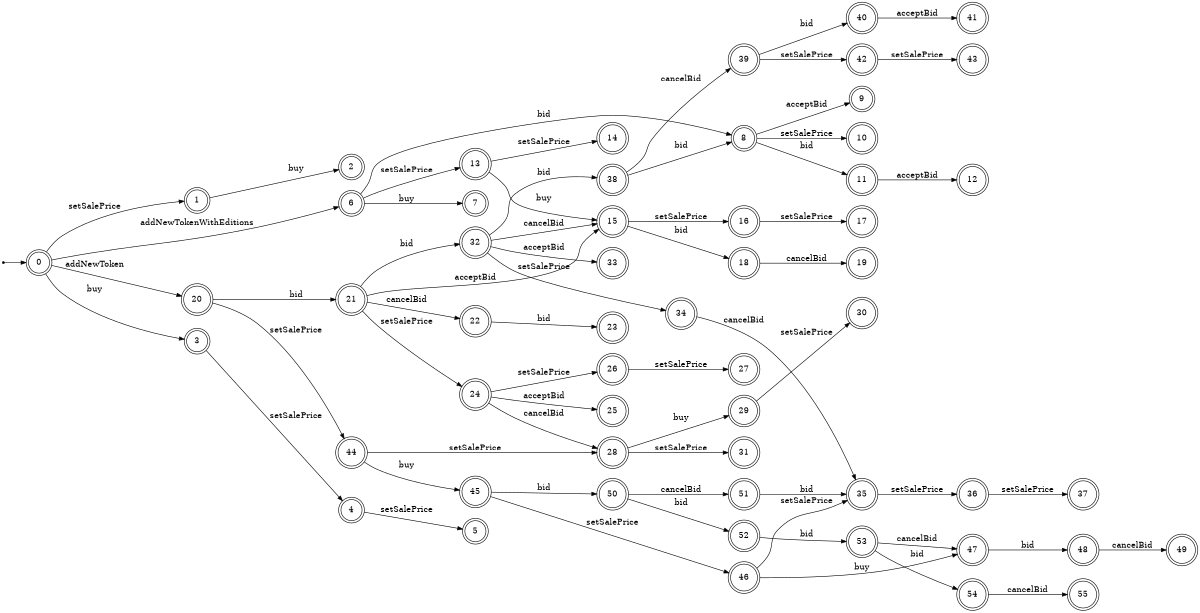 digraph {
	ranksep=0.5 size="8, 8"
	rankdir=LR
	Initial [label="" fontsize=14.0 shape=point]
	0 [fontsize=14.0 shape=doublecircle]
	1 [fontsize=14.0 shape=doublecircle]
	10 [fontsize=14.0 shape=doublecircle]
	11 [fontsize=14.0 shape=doublecircle]
	12 [fontsize=14.0 shape=doublecircle]
	13 [fontsize=14.0 shape=doublecircle]
	14 [fontsize=14.0 shape=doublecircle]
	15 [fontsize=14.0 shape=doublecircle]
	16 [fontsize=14.0 shape=doublecircle]
	17 [fontsize=14.0 shape=doublecircle]
	18 [fontsize=14.0 shape=doublecircle]
	19 [fontsize=14.0 shape=doublecircle]
	2 [fontsize=14.0 shape=doublecircle]
	20 [fontsize=14.0 shape=doublecircle]
	21 [fontsize=14.0 shape=doublecircle]
	22 [fontsize=14.0 shape=doublecircle]
	23 [fontsize=14.0 shape=doublecircle]
	24 [fontsize=14.0 shape=doublecircle]
	25 [fontsize=14.0 shape=doublecircle]
	26 [fontsize=14.0 shape=doublecircle]
	27 [fontsize=14.0 shape=doublecircle]
	28 [fontsize=14.0 shape=doublecircle]
	29 [fontsize=14.0 shape=doublecircle]
	3 [fontsize=14.0 shape=doublecircle]
	30 [fontsize=14.0 shape=doublecircle]
	31 [fontsize=14.0 shape=doublecircle]
	32 [fontsize=14.0 shape=doublecircle]
	33 [fontsize=14.0 shape=doublecircle]
	34 [fontsize=14.0 shape=doublecircle]
	35 [fontsize=14.0 shape=doublecircle]
	36 [fontsize=14.0 shape=doublecircle]
	37 [fontsize=14.0 shape=doublecircle]
	38 [fontsize=14.0 shape=doublecircle]
	39 [fontsize=14.0 shape=doublecircle]
	4 [fontsize=14.0 shape=doublecircle]
	40 [fontsize=14.0 shape=doublecircle]
	41 [fontsize=14.0 shape=doublecircle]
	42 [fontsize=14.0 shape=doublecircle]
	43 [fontsize=14.0 shape=doublecircle]
	44 [fontsize=14.0 shape=doublecircle]
	45 [fontsize=14.0 shape=doublecircle]
	46 [fontsize=14.0 shape=doublecircle]
	47 [fontsize=14.0 shape=doublecircle]
	48 [fontsize=14.0 shape=doublecircle]
	49 [fontsize=14.0 shape=doublecircle]
	5 [fontsize=14.0 shape=doublecircle]
	50 [fontsize=14.0 shape=doublecircle]
	51 [fontsize=14.0 shape=doublecircle]
	52 [fontsize=14.0 shape=doublecircle]
	53 [fontsize=14.0 shape=doublecircle]
	54 [fontsize=14.0 shape=doublecircle]
	55 [fontsize=14.0 shape=doublecircle]
	6 [fontsize=14.0 shape=doublecircle]
	7 [fontsize=14.0 shape=doublecircle]
	8 [fontsize=14.0 shape=doublecircle]
	9 [fontsize=14.0 shape=doublecircle]
	Initial -> 0 [arrowsize=0.85]
	0 -> 20 [label=" addNewToken " arrowsize=0.85 fontsize=14.0]
	0 -> 6 [label=" addNewTokenWithEditions " arrowsize=0.85 fontsize=14.0]
	0 -> 3 [label=" buy " arrowsize=0.85 fontsize=14.0]
	0 -> 1 [label=" setSalePrice " arrowsize=0.85 fontsize=14.0]
	1 -> 2 [label=" buy " arrowsize=0.85 fontsize=14.0]
	3 -> 4 [label=" setSalePrice " arrowsize=0.85 fontsize=14.0]
	4 -> 5 [label=" setSalePrice " arrowsize=0.85 fontsize=14.0]
	6 -> 13 [label=" setSalePrice " arrowsize=0.85 fontsize=14.0]
	6 -> 8 [label=" bid " arrowsize=0.85 fontsize=14.0]
	6 -> 7 [label=" buy " arrowsize=0.85 fontsize=14.0]
	8 -> 11 [label=" bid " arrowsize=0.85 fontsize=14.0]
	8 -> 10 [label=" setSalePrice " arrowsize=0.85 fontsize=14.0]
	8 -> 9 [label=" acceptBid " arrowsize=0.85 fontsize=14.0]
	11 -> 12 [label=" acceptBid " arrowsize=0.85 fontsize=14.0]
	13 -> 15 [label=" buy " arrowsize=0.85 fontsize=14.0]
	13 -> 14 [label=" setSalePrice " arrowsize=0.85 fontsize=14.0]
	15 -> 18 [label=" bid " arrowsize=0.85 fontsize=14.0]
	15 -> 16 [label=" setSalePrice " arrowsize=0.85 fontsize=14.0]
	16 -> 17 [label=" setSalePrice " arrowsize=0.85 fontsize=14.0]
	18 -> 19 [label=" cancelBid " arrowsize=0.85 fontsize=14.0]
	20 -> 44 [label=" setSalePrice " arrowsize=0.85 fontsize=14.0]
	20 -> 21 [label=" bid " arrowsize=0.85 fontsize=14.0]
	21 -> 32 [label=" bid " arrowsize=0.85 fontsize=14.0]
	21 -> 24 [label=" setSalePrice " arrowsize=0.85 fontsize=14.0]
	21 -> 22 [label=" cancelBid " arrowsize=0.85 fontsize=14.0]
	21 -> 15 [label=" acceptBid " arrowsize=0.85 fontsize=14.0]
	22 -> 23 [label=" bid " arrowsize=0.85 fontsize=14.0]
	24 -> 28 [label=" cancelBid " arrowsize=0.85 fontsize=14.0]
	24 -> 26 [label=" setSalePrice " arrowsize=0.85 fontsize=14.0]
	24 -> 25 [label=" acceptBid " arrowsize=0.85 fontsize=14.0]
	26 -> 27 [label=" setSalePrice " arrowsize=0.85 fontsize=14.0]
	28 -> 31 [label=" setSalePrice " arrowsize=0.85 fontsize=14.0]
	28 -> 29 [label=" buy " arrowsize=0.85 fontsize=14.0]
	29 -> 30 [label=" setSalePrice " arrowsize=0.85 fontsize=14.0]
	32 -> 38 [label=" bid " arrowsize=0.85 fontsize=14.0]
	32 -> 34 [label=" setSalePrice " arrowsize=0.85 fontsize=14.0]
	32 -> 15 [label=" cancelBid " arrowsize=0.85 fontsize=14.0]
	32 -> 33 [label=" acceptBid " arrowsize=0.85 fontsize=14.0]
	34 -> 35 [label=" cancelBid " arrowsize=0.85 fontsize=14.0]
	35 -> 36 [label=" setSalePrice " arrowsize=0.85 fontsize=14.0]
	36 -> 37 [label=" setSalePrice " arrowsize=0.85 fontsize=14.0]
	38 -> 39 [label=" cancelBid " arrowsize=0.85 fontsize=14.0]
	38 -> 8 [label=" bid " arrowsize=0.85 fontsize=14.0]
	39 -> 42 [label=" setSalePrice " arrowsize=0.85 fontsize=14.0]
	39 -> 40 [label=" bid " arrowsize=0.85 fontsize=14.0]
	40 -> 41 [label=" acceptBid " arrowsize=0.85 fontsize=14.0]
	42 -> 43 [label=" setSalePrice " arrowsize=0.85 fontsize=14.0]
	44 -> 45 [label=" buy " arrowsize=0.85 fontsize=14.0]
	44 -> 28 [label=" setSalePrice " arrowsize=0.85 fontsize=14.0]
	45 -> 50 [label=" bid " arrowsize=0.85 fontsize=14.0]
	45 -> 46 [label=" setSalePrice " arrowsize=0.85 fontsize=14.0]
	46 -> 47 [label=" buy " arrowsize=0.85 fontsize=14.0]
	46 -> 35 [label=" setSalePrice " arrowsize=0.85 fontsize=14.0]
	47 -> 48 [label=" bid " arrowsize=0.85 fontsize=14.0]
	48 -> 49 [label=" cancelBid " arrowsize=0.85 fontsize=14.0]
	50 -> 52 [label=" bid " arrowsize=0.85 fontsize=14.0]
	50 -> 51 [label=" cancelBid " arrowsize=0.85 fontsize=14.0]
	51 -> 35 [label=" bid " arrowsize=0.85 fontsize=14.0]
	52 -> 53 [label=" bid " arrowsize=0.85 fontsize=14.0]
	53 -> 47 [label=" cancelBid " arrowsize=0.85 fontsize=14.0]
	53 -> 54 [label=" bid " arrowsize=0.85 fontsize=14.0]
	54 -> 55 [label=" cancelBid " arrowsize=0.85 fontsize=14.0]
}
